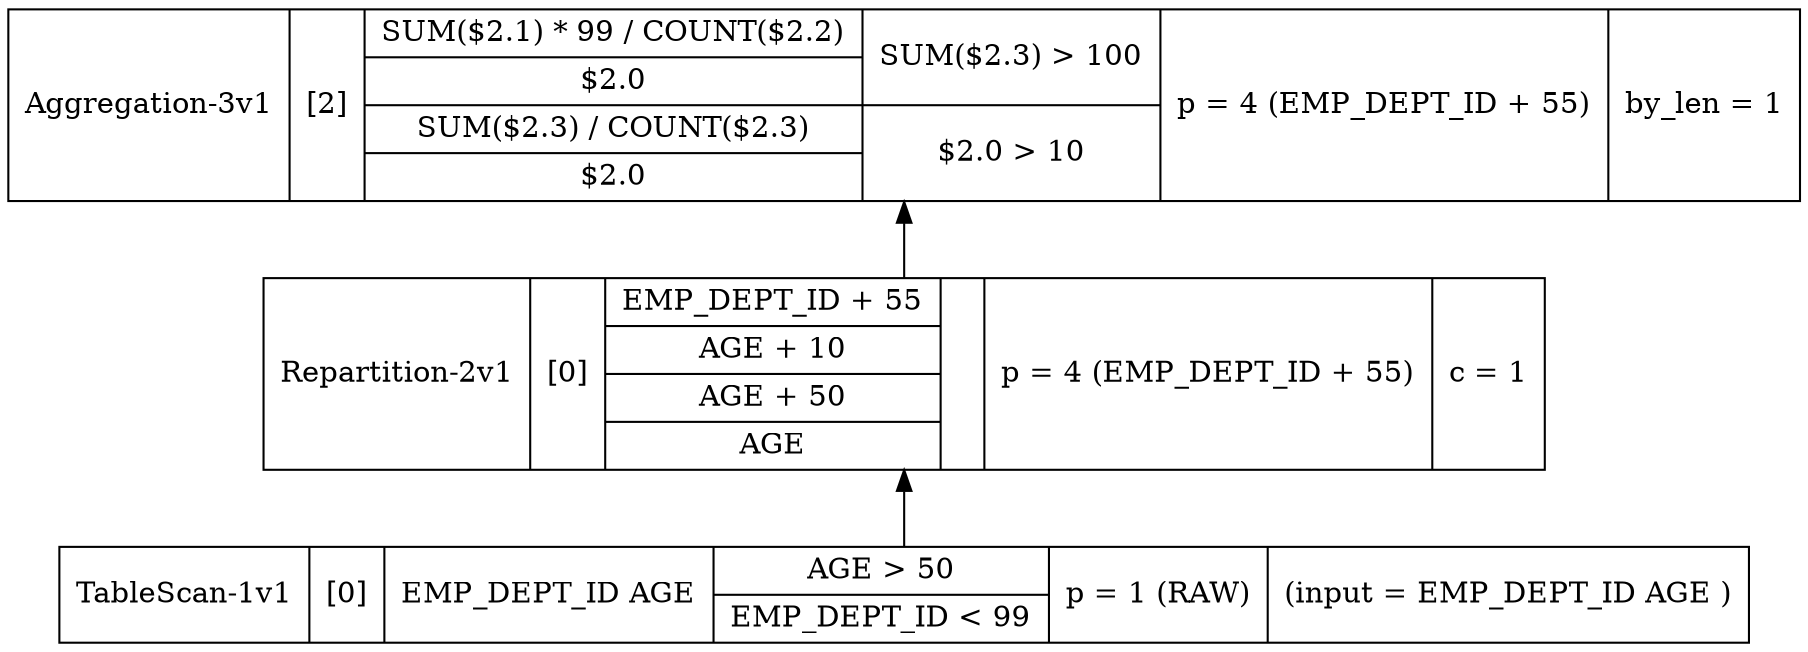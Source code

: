 digraph example1 {
    node [shape=record];
    rankdir=BT;
    nodesep=0.5;
    ordering="in";
    lopkeyLOPKey2v1 -> lopkeyLOPKey3v1;
    lopkeyLOPKey1v1 -> lopkeyLOPKey2v1;
    lopkeyLOPKey1v1[label="TableScan-1v1|[0]|EMP_DEPT_ID AGE |{AGE \> 50|EMP_DEPT_ID \< 99}|p = 1 (RAW)|(input = EMP_DEPT_ID AGE )"];
    lopkeyLOPKey2v1[label="Repartition-2v1|[0]|{EMP_DEPT_ID + 55|AGE + 10|AGE + 50|AGE}|{}|p = 4 (EMP_DEPT_ID + 55)|c = 1"];
    lopkeyLOPKey3v1[label="Aggregation-3v1|[2]|{SUM($2.1) * 99 / COUNT($2.2)|$2.0|SUM($2.3) / COUNT($2.3)|$2.0}|{SUM($2.3) \> 100|$2.0 \> 10}|p = 4 (EMP_DEPT_ID + 55)|by_len = 1"];
}
